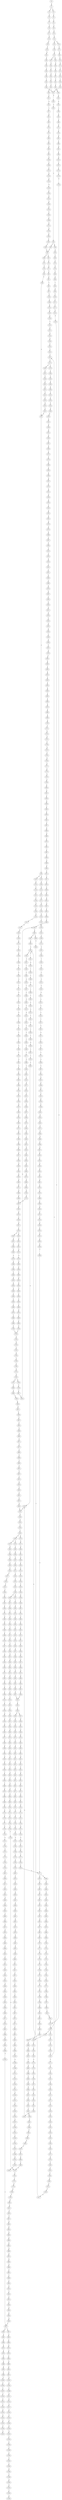 strict digraph  {
	S0 -> S1 [ label = G ];
	S1 -> S2 [ label = G ];
	S1 -> S3 [ label = C ];
	S2 -> S4 [ label = C ];
	S3 -> S5 [ label = C ];
	S4 -> S6 [ label = C ];
	S5 -> S7 [ label = C ];
	S6 -> S8 [ label = C ];
	S7 -> S9 [ label = T ];
	S8 -> S10 [ label = A ];
	S9 -> S11 [ label = A ];
	S10 -> S12 [ label = G ];
	S11 -> S13 [ label = G ];
	S12 -> S14 [ label = T ];
	S12 -> S15 [ label = G ];
	S13 -> S16 [ label = G ];
	S14 -> S17 [ label = T ];
	S15 -> S18 [ label = T ];
	S16 -> S19 [ label = T ];
	S17 -> S20 [ label = G ];
	S18 -> S21 [ label = G ];
	S19 -> S22 [ label = G ];
	S20 -> S23 [ label = T ];
	S21 -> S24 [ label = C ];
	S21 -> S25 [ label = G ];
	S22 -> S26 [ label = T ];
	S23 -> S27 [ label = G ];
	S24 -> S28 [ label = G ];
	S25 -> S29 [ label = G ];
	S26 -> S30 [ label = G ];
	S27 -> S31 [ label = C ];
	S28 -> S32 [ label = C ];
	S29 -> S33 [ label = C ];
	S30 -> S34 [ label = C ];
	S31 -> S35 [ label = G ];
	S32 -> S36 [ label = G ];
	S33 -> S37 [ label = T ];
	S34 -> S38 [ label = G ];
	S35 -> S39 [ label = T ];
	S36 -> S40 [ label = T ];
	S37 -> S41 [ label = T ];
	S38 -> S42 [ label = T ];
	S39 -> S43 [ label = C ];
	S40 -> S44 [ label = C ];
	S41 -> S45 [ label = C ];
	S42 -> S46 [ label = C ];
	S43 -> S47 [ label = G ];
	S44 -> S48 [ label = G ];
	S45 -> S49 [ label = G ];
	S46 -> S47 [ label = G ];
	S47 -> S50 [ label = A ];
	S48 -> S51 [ label = T ];
	S49 -> S52 [ label = A ];
	S50 -> S53 [ label = A ];
	S51 -> S54 [ label = G ];
	S52 -> S55 [ label = A ];
	S53 -> S56 [ label = C ];
	S54 -> S57 [ label = C ];
	S55 -> S58 [ label = C ];
	S56 -> S59 [ label = C ];
	S56 -> S60 [ label = A ];
	S57 -> S61 [ label = A ];
	S58 -> S62 [ label = A ];
	S59 -> S63 [ label = T ];
	S60 -> S64 [ label = C ];
	S61 -> S65 [ label = T ];
	S62 -> S66 [ label = C ];
	S63 -> S67 [ label = T ];
	S63 -> S68 [ label = G ];
	S64 -> S69 [ label = C ];
	S65 -> S70 [ label = C ];
	S66 -> S71 [ label = G ];
	S67 -> S72 [ label = C ];
	S68 -> S73 [ label = T ];
	S69 -> S74 [ label = C ];
	S70 -> S75 [ label = C ];
	S71 -> S76 [ label = C ];
	S72 -> S77 [ label = G ];
	S73 -> S78 [ label = C ];
	S74 -> S79 [ label = G ];
	S75 -> S80 [ label = G ];
	S76 -> S81 [ label = G ];
	S77 -> S82 [ label = T ];
	S78 -> S83 [ label = G ];
	S79 -> S84 [ label = T ];
	S80 -> S85 [ label = C ];
	S81 -> S86 [ label = C ];
	S82 -> S87 [ label = A ];
	S83 -> S88 [ label = C ];
	S84 -> S89 [ label = A ];
	S85 -> S90 [ label = A ];
	S86 -> S91 [ label = A ];
	S87 -> S92 [ label = C ];
	S88 -> S93 [ label = G ];
	S89 -> S94 [ label = C ];
	S90 -> S95 [ label = C ];
	S91 -> S96 [ label = C ];
	S92 -> S97 [ label = T ];
	S93 -> S98 [ label = C ];
	S94 -> S99 [ label = G ];
	S95 -> S100 [ label = G ];
	S96 -> S101 [ label = G ];
	S97 -> S102 [ label = T ];
	S98 -> S103 [ label = G ];
	S98 -> S104 [ label = A ];
	S99 -> S105 [ label = T ];
	S100 -> S106 [ label = T ];
	S101 -> S107 [ label = T ];
	S102 -> S108 [ label = C ];
	S103 -> S109 [ label = A ];
	S104 -> S110 [ label = A ];
	S105 -> S111 [ label = C ];
	S106 -> S112 [ label = C ];
	S107 -> S113 [ label = C ];
	S108 -> S114 [ label = A ];
	S109 -> S115 [ label = G ];
	S110 -> S116 [ label = C ];
	S111 -> S117 [ label = C ];
	S112 -> S118 [ label = G ];
	S113 -> S119 [ label = C ];
	S114 -> S120 [ label = A ];
	S115 -> S121 [ label = C ];
	S116 -> S122 [ label = C ];
	S117 -> S123 [ label = A ];
	S118 -> S124 [ label = A ];
	S119 -> S125 [ label = A ];
	S120 -> S126 [ label = G ];
	S121 -> S127 [ label = A ];
	S122 -> S128 [ label = C ];
	S123 -> S129 [ label = G ];
	S124 -> S130 [ label = G ];
	S125 -> S131 [ label = G ];
	S126 -> S132 [ label = C ];
	S127 -> S133 [ label = G ];
	S128 -> S134 [ label = G ];
	S129 -> S135 [ label = C ];
	S130 -> S136 [ label = C ];
	S131 -> S135 [ label = C ];
	S132 -> S137 [ label = G ];
	S133 -> S138 [ label = T ];
	S134 -> S139 [ label = T ];
	S135 -> S140 [ label = T ];
	S135 -> S141 [ label = G ];
	S136 -> S142 [ label = G ];
	S137 -> S143 [ label = A ];
	S138 -> S144 [ label = G ];
	S139 -> S145 [ label = A ];
	S140 -> S146 [ label = T ];
	S141 -> S147 [ label = A ];
	S142 -> S148 [ label = A ];
	S143 -> S149 [ label = G ];
	S144 -> S150 [ label = C ];
	S145 -> S151 [ label = C ];
	S146 -> S152 [ label = C ];
	S147 -> S153 [ label = G ];
	S148 -> S154 [ label = G ];
	S149 -> S155 [ label = T ];
	S150 -> S156 [ label = A ];
	S151 -> S157 [ label = A ];
	S152 -> S158 [ label = A ];
	S153 -> S159 [ label = T ];
	S154 -> S160 [ label = T ];
	S155 -> S161 [ label = C ];
	S156 -> S162 [ label = A ];
	S157 -> S163 [ label = G ];
	S158 -> S164 [ label = C ];
	S159 -> S165 [ label = C ];
	S160 -> S166 [ label = C ];
	S161 -> S167 [ label = C ];
	S162 -> S168 [ label = C ];
	S163 -> S169 [ label = C ];
	S164 -> S170 [ label = G ];
	S165 -> S167 [ label = C ];
	S165 -> S171 [ label = T ];
	S166 -> S172 [ label = G ];
	S167 -> S173 [ label = C ];
	S168 -> S174 [ label = A ];
	S169 -> S175 [ label = A ];
	S170 -> S176 [ label = C ];
	S171 -> S177 [ label = C ];
	S172 -> S178 [ label = A ];
	S173 -> S179 [ label = T ];
	S173 -> S180 [ label = G ];
	S174 -> S181 [ label = G ];
	S175 -> S182 [ label = G ];
	S176 -> S183 [ label = C ];
	S177 -> S184 [ label = G ];
	S178 -> S185 [ label = A ];
	S179 -> S186 [ label = C ];
	S180 -> S187 [ label = C ];
	S181 -> S188 [ label = C ];
	S182 -> S189 [ label = G ];
	S183 -> S190 [ label = C ];
	S184 -> S191 [ label = T ];
	S185 -> S192 [ label = C ];
	S186 -> S193 [ label = C ];
	S187 -> S194 [ label = C ];
	S188 -> S195 [ label = T ];
	S189 -> S196 [ label = T ];
	S190 -> S197 [ label = T ];
	S191 -> S198 [ label = C ];
	S192 -> S199 [ label = C ];
	S193 -> S200 [ label = G ];
	S194 -> S201 [ label = T ];
	S195 -> S202 [ label = A ];
	S196 -> S203 [ label = G ];
	S197 -> S204 [ label = T ];
	S198 -> S205 [ label = T ];
	S199 -> S63 [ label = T ];
	S200 -> S206 [ label = G ];
	S201 -> S207 [ label = G ];
	S202 -> S208 [ label = C ];
	S203 -> S209 [ label = C ];
	S204 -> S210 [ label = C ];
	S205 -> S211 [ label = G ];
	S206 -> S212 [ label = T ];
	S207 -> S213 [ label = T ];
	S208 -> S214 [ label = G ];
	S209 -> S215 [ label = A ];
	S210 -> S216 [ label = A ];
	S211 -> S217 [ label = T ];
	S212 -> S218 [ label = C ];
	S213 -> S219 [ label = C ];
	S214 -> S220 [ label = A ];
	S215 -> S221 [ label = C ];
	S216 -> S222 [ label = T ];
	S217 -> S223 [ label = T ];
	S218 -> S224 [ label = T ];
	S219 -> S225 [ label = G ];
	S220 -> S226 [ label = G ];
	S221 -> S227 [ label = G ];
	S222 -> S228 [ label = C ];
	S223 -> S229 [ label = C ];
	S224 -> S230 [ label = G ];
	S225 -> S231 [ label = C ];
	S226 -> S232 [ label = A ];
	S227 -> S233 [ label = C ];
	S228 -> S234 [ label = C ];
	S229 -> S235 [ label = C ];
	S230 -> S236 [ label = G ];
	S231 -> S93 [ label = G ];
	S232 -> S237 [ label = A ];
	S233 -> S238 [ label = G ];
	S234 -> S239 [ label = A ];
	S235 -> S240 [ label = G ];
	S236 -> S241 [ label = A ];
	S237 -> S242 [ label = C ];
	S238 -> S243 [ label = G ];
	S239 -> S244 [ label = G ];
	S240 -> S245 [ label = T ];
	S241 -> S246 [ label = G ];
	S242 -> S247 [ label = T ];
	S243 -> S248 [ label = T ];
	S244 -> S249 [ label = A ];
	S245 -> S250 [ label = G ];
	S246 -> S251 [ label = G ];
	S247 -> S252 [ label = G ];
	S248 -> S253 [ label = G ];
	S249 -> S254 [ label = A ];
	S250 -> S255 [ label = G ];
	S251 -> S256 [ label = G ];
	S252 -> S257 [ label = G ];
	S253 -> S258 [ label = C ];
	S254 -> S259 [ label = C ];
	S255 -> S260 [ label = C ];
	S256 -> S261 [ label = T ];
	S257 -> S262 [ label = C ];
	S258 -> S263 [ label = C ];
	S259 -> S264 [ label = C ];
	S260 -> S265 [ label = C ];
	S261 -> S266 [ label = G ];
	S262 -> S267 [ label = G ];
	S263 -> S268 [ label = G ];
	S264 -> S269 [ label = A ];
	S264 -> S270 [ label = G ];
	S265 -> S271 [ label = C ];
	S266 -> S272 [ label = T ];
	S267 -> S273 [ label = C ];
	S268 -> S274 [ label = C ];
	S269 -> S275 [ label = G ];
	S269 -> S276 [ label = C ];
	S270 -> S277 [ label = G ];
	S271 -> S278 [ label = G ];
	S272 -> S279 [ label = T ];
	S273 -> S280 [ label = A ];
	S274 -> S281 [ label = A ];
	S275 -> S282 [ label = A ];
	S276 -> S283 [ label = C ];
	S277 -> S284 [ label = A ];
	S278 -> S285 [ label = T ];
	S279 -> S286 [ label = C ];
	S280 -> S287 [ label = G ];
	S281 -> S288 [ label = A ];
	S282 -> S289 [ label = C ];
	S283 -> S290 [ label = A ];
	S284 -> S291 [ label = C ];
	S285 -> S292 [ label = C ];
	S286 -> S293 [ label = C ];
	S287 -> S294 [ label = C ];
	S288 -> S295 [ label = C ];
	S289 -> S296 [ label = T ];
	S290 -> S297 [ label = C ];
	S291 -> S298 [ label = G ];
	S292 -> S299 [ label = C ];
	S293 -> S300 [ label = A ];
	S294 -> S301 [ label = G ];
	S295 -> S302 [ label = C ];
	S296 -> S303 [ label = C ];
	S297 -> S304 [ label = C ];
	S298 -> S305 [ label = C ];
	S299 -> S306 [ label = A ];
	S300 -> S307 [ label = G ];
	S301 -> S308 [ label = G ];
	S302 -> S309 [ label = A ];
	S303 -> S310 [ label = C ];
	S304 -> S311 [ label = C ];
	S305 -> S312 [ label = C ];
	S306 -> S313 [ label = G ];
	S307 -> S314 [ label = C ];
	S308 -> S315 [ label = G ];
	S309 -> S316 [ label = G ];
	S310 -> S317 [ label = C ];
	S311 -> S318 [ label = C ];
	S312 -> S319 [ label = C ];
	S313 -> S320 [ label = T ];
	S314 -> S321 [ label = A ];
	S315 -> S322 [ label = T ];
	S316 -> S323 [ label = T ];
	S317 -> S324 [ label = A ];
	S318 -> S325 [ label = T ];
	S319 -> S326 [ label = A ];
	S320 -> S327 [ label = A ];
	S321 -> S328 [ label = G ];
	S322 -> S329 [ label = G ];
	S323 -> S330 [ label = C ];
	S324 -> S331 [ label = T ];
	S325 -> S332 [ label = T ];
	S326 -> S333 [ label = T ];
	S327 -> S334 [ label = G ];
	S328 -> S335 [ label = A ];
	S329 -> S336 [ label = C ];
	S330 -> S337 [ label = G ];
	S331 -> S338 [ label = C ];
	S332 -> S339 [ label = C ];
	S333 -> S340 [ label = C ];
	S334 -> S341 [ label = G ];
	S334 -> S342 [ label = C ];
	S335 -> S343 [ label = T ];
	S336 -> S344 [ label = C ];
	S337 -> S345 [ label = C ];
	S338 -> S346 [ label = T ];
	S339 -> S347 [ label = C ];
	S339 -> S348 [ label = G ];
	S340 -> S349 [ label = G ];
	S341 -> S350 [ label = G ];
	S342 -> S351 [ label = T ];
	S343 -> S352 [ label = A ];
	S344 -> S353 [ label = G ];
	S345 -> S354 [ label = G ];
	S346 -> S355 [ label = G ];
	S347 -> S356 [ label = T ];
	S348 -> S357 [ label = A ];
	S349 -> S358 [ label = T ];
	S350 -> S359 [ label = T ];
	S351 -> S360 [ label = C ];
	S352 -> S361 [ label = A ];
	S353 -> S362 [ label = C ];
	S354 -> S363 [ label = C ];
	S355 -> S364 [ label = C ];
	S356 -> S365 [ label = G ];
	S357 -> S366 [ label = T ];
	S358 -> S367 [ label = C ];
	S359 -> S368 [ label = C ];
	S360 -> S369 [ label = C ];
	S361 -> S370 [ label = A ];
	S362 -> S371 [ label = C ];
	S363 -> S372 [ label = A ];
	S364 -> S373 [ label = C ];
	S365 -> S374 [ label = T ];
	S366 -> S375 [ label = C ];
	S367 -> S376 [ label = C ];
	S368 -> S377 [ label = A ];
	S369 -> S378 [ label = A ];
	S370 -> S379 [ label = A ];
	S371 -> S380 [ label = G ];
	S372 -> S381 [ label = G ];
	S373 -> S382 [ label = A ];
	S374 -> S383 [ label = C ];
	S375 -> S384 [ label = G ];
	S376 -> S385 [ label = T ];
	S377 -> S386 [ label = C ];
	S378 -> S387 [ label = C ];
	S379 -> S388 [ label = A ];
	S380 -> S389 [ label = G ];
	S381 -> S390 [ label = C ];
	S382 -> S391 [ label = G ];
	S383 -> S392 [ label = C ];
	S384 -> S393 [ label = T ];
	S385 -> S394 [ label = C ];
	S386 -> S395 [ label = T ];
	S387 -> S396 [ label = C ];
	S388 -> S397 [ label = C ];
	S389 -> S398 [ label = T ];
	S390 -> S399 [ label = C ];
	S391 -> S400 [ label = T ];
	S392 -> S401 [ label = T ];
	S393 -> S402 [ label = T ];
	S394 -> S403 [ label = T ];
	S395 -> S404 [ label = C ];
	S396 -> S405 [ label = G ];
	S397 -> S406 [ label = T ];
	S398 -> S407 [ label = G ];
	S399 -> S408 [ label = G ];
	S400 -> S409 [ label = C ];
	S401 -> S410 [ label = T ];
	S402 -> S411 [ label = T ];
	S403 -> S412 [ label = T ];
	S404 -> S413 [ label = G ];
	S405 -> S414 [ label = G ];
	S406 -> S415 [ label = T ];
	S407 -> S416 [ label = G ];
	S408 -> S417 [ label = G ];
	S409 -> S418 [ label = G ];
	S410 -> S419 [ label = G ];
	S411 -> S420 [ label = G ];
	S412 -> S421 [ label = C ];
	S413 -> S422 [ label = C ];
	S414 -> S423 [ label = A ];
	S415 -> S424 [ label = T ];
	S416 -> S425 [ label = T ];
	S417 -> S426 [ label = T ];
	S418 -> S427 [ label = T ];
	S419 -> S428 [ label = T ];
	S420 -> S429 [ label = T ];
	S421 -> S430 [ label = T ];
	S422 -> S431 [ label = T ];
	S423 -> S432 [ label = C ];
	S424 -> S433 [ label = G ];
	S425 -> S434 [ label = G ];
	S426 -> S435 [ label = G ];
	S427 -> S436 [ label = A ];
	S428 -> S437 [ label = A ];
	S429 -> S438 [ label = A ];
	S430 -> S439 [ label = C ];
	S431 -> S440 [ label = T ];
	S432 -> S441 [ label = G ];
	S433 -> S442 [ label = C ];
	S434 -> S443 [ label = G ];
	S435 -> S444 [ label = G ];
	S436 -> S445 [ label = A ];
	S437 -> S446 [ label = G ];
	S438 -> S447 [ label = G ];
	S439 -> S448 [ label = G ];
	S440 -> S449 [ label = C ];
	S441 -> S450 [ label = T ];
	S442 -> S451 [ label = C ];
	S443 -> S452 [ label = A ];
	S444 -> S453 [ label = A ];
	S445 -> S454 [ label = G ];
	S446 -> S455 [ label = G ];
	S447 -> S456 [ label = G ];
	S448 -> S457 [ label = G ];
	S449 -> S458 [ label = A ];
	S450 -> S459 [ label = C ];
	S451 -> S460 [ label = G ];
	S452 -> S461 [ label = A ];
	S453 -> S462 [ label = A ];
	S454 -> S463 [ label = A ];
	S455 -> S464 [ label = A ];
	S456 -> S465 [ label = A ];
	S457 -> S466 [ label = A ];
	S458 -> S467 [ label = T ];
	S459 -> S468 [ label = G ];
	S460 -> S469 [ label = T ];
	S461 -> S470 [ label = C ];
	S462 -> S471 [ label = G ];
	S463 -> S472 [ label = C ];
	S464 -> S473 [ label = G ];
	S465 -> S474 [ label = A ];
	S466 -> S475 [ label = G ];
	S467 -> S476 [ label = C ];
	S468 -> S477 [ label = T ];
	S469 -> S478 [ label = A ];
	S470 -> S479 [ label = C ];
	S471 -> S480 [ label = A ];
	S472 -> S481 [ label = G ];
	S473 -> S482 [ label = A ];
	S474 -> S483 [ label = A ];
	S475 -> S484 [ label = A ];
	S476 -> S485 [ label = C ];
	S477 -> S486 [ label = G ];
	S478 -> S487 [ label = G ];
	S479 -> S488 [ label = T ];
	S480 -> S489 [ label = A ];
	S481 -> S490 [ label = G ];
	S482 -> S491 [ label = G ];
	S483 -> S492 [ label = G ];
	S484 -> S493 [ label = G ];
	S485 -> S239 [ label = A ];
	S486 -> S494 [ label = A ];
	S487 -> S495 [ label = C ];
	S488 -> S496 [ label = C ];
	S489 -> S497 [ label = C ];
	S490 -> S498 [ label = C ];
	S491 -> S499 [ label = G ];
	S492 -> S500 [ label = G ];
	S493 -> S501 [ label = G ];
	S494 -> S502 [ label = C ];
	S495 -> S503 [ label = C ];
	S496 -> S504 [ label = G ];
	S497 -> S505 [ label = G ];
	S498 -> S506 [ label = T ];
	S499 -> S507 [ label = T ];
	S500 -> S508 [ label = T ];
	S501 -> S509 [ label = T ];
	S502 -> S510 [ label = C ];
	S503 -> S511 [ label = G ];
	S504 -> S512 [ label = G ];
	S505 -> S513 [ label = G ];
	S506 -> S514 [ label = C ];
	S507 -> S515 [ label = C ];
	S508 -> S516 [ label = C ];
	S509 -> S515 [ label = C ];
	S510 -> S517 [ label = G ];
	S511 -> S518 [ label = G ];
	S512 -> S519 [ label = C ];
	S513 -> S520 [ label = C ];
	S514 -> S521 [ label = T ];
	S515 -> S522 [ label = C ];
	S516 -> S523 [ label = C ];
	S517 -> S524 [ label = G ];
	S518 -> S525 [ label = T ];
	S519 -> S526 [ label = A ];
	S520 -> S527 [ label = A ];
	S521 -> S528 [ label = C ];
	S522 -> S529 [ label = C ];
	S523 -> S530 [ label = C ];
	S524 -> S531 [ label = T ];
	S525 -> S532 [ label = G ];
	S526 -> S533 [ label = C ];
	S527 -> S534 [ label = C ];
	S528 -> S535 [ label = G ];
	S529 -> S536 [ label = A ];
	S529 -> S537 [ label = G ];
	S530 -> S538 [ label = G ];
	S531 -> S539 [ label = C ];
	S532 -> S540 [ label = A ];
	S533 -> S541 [ label = G ];
	S534 -> S542 [ label = C ];
	S534 -> S543 [ label = T ];
	S535 -> S544 [ label = A ];
	S536 -> S545 [ label = G ];
	S537 -> S546 [ label = G ];
	S538 -> S547 [ label = A ];
	S539 -> S548 [ label = G ];
	S540 -> S549 [ label = C ];
	S541 -> S550 [ label = C ];
	S542 -> S551 [ label = G ];
	S543 -> S552 [ label = G ];
	S544 -> S553 [ label = A ];
	S545 -> S554 [ label = A ];
	S546 -> S555 [ label = A ];
	S547 -> S556 [ label = A ];
	S548 -> S557 [ label = C ];
	S549 -> S558 [ label = G ];
	S550 -> S559 [ label = G ];
	S551 -> S560 [ label = G ];
	S552 -> S561 [ label = G ];
	S553 -> S562 [ label = G ];
	S554 -> S563 [ label = G ];
	S555 -> S564 [ label = G ];
	S556 -> S565 [ label = G ];
	S557 -> S566 [ label = G ];
	S558 -> S567 [ label = T ];
	S559 -> S568 [ label = C ];
	S560 -> S569 [ label = G ];
	S561 -> S570 [ label = G ];
	S562 -> S571 [ label = T ];
	S563 -> S572 [ label = C ];
	S564 -> S573 [ label = G ];
	S565 -> S574 [ label = T ];
	S566 -> S575 [ label = T ];
	S567 -> S576 [ label = G ];
	S568 -> S577 [ label = G ];
	S569 -> S578 [ label = A ];
	S570 -> S579 [ label = A ];
	S571 -> S580 [ label = C ];
	S572 -> S581 [ label = C ];
	S573 -> S582 [ label = C ];
	S574 -> S583 [ label = C ];
	S575 -> S584 [ label = A ];
	S576 -> S585 [ label = G ];
	S577 -> S586 [ label = C ];
	S577 -> S587 [ label = G ];
	S578 -> S588 [ label = A ];
	S579 -> S589 [ label = A ];
	S580 -> S590 [ label = G ];
	S581 -> S591 [ label = A ];
	S582 -> S592 [ label = G ];
	S583 -> S593 [ label = G ];
	S584 -> S594 [ label = G ];
	S585 -> S595 [ label = G ];
	S586 -> S596 [ label = G ];
	S587 -> S597 [ label = C ];
	S588 -> S598 [ label = T ];
	S589 -> S599 [ label = C ];
	S590 -> S600 [ label = C ];
	S591 -> S601 [ label = C ];
	S592 -> S602 [ label = T ];
	S593 -> S603 [ label = A ];
	S594 -> S604 [ label = C ];
	S595 -> S605 [ label = T ];
	S596 -> S606 [ label = T ];
	S597 -> S607 [ label = T ];
	S598 -> S608 [ label = T ];
	S599 -> S609 [ label = T ];
	S600 -> S610 [ label = G ];
	S601 -> S611 [ label = G ];
	S602 -> S612 [ label = G ];
	S603 -> S613 [ label = G ];
	S604 -> S614 [ label = C ];
	S605 -> S615 [ label = A ];
	S606 -> S616 [ label = C ];
	S607 -> S617 [ label = G ];
	S608 -> S618 [ label = G ];
	S609 -> S619 [ label = G ];
	S610 -> S620 [ label = G ];
	S611 -> S621 [ label = G ];
	S612 -> S622 [ label = G ];
	S613 -> S623 [ label = G ];
	S614 -> S624 [ label = G ];
	S615 -> S625 [ label = C ];
	S616 -> S626 [ label = G ];
	S617 -> S627 [ label = G ];
	S618 -> S628 [ label = A ];
	S619 -> S629 [ label = G ];
	S620 -> S630 [ label = C ];
	S621 -> S631 [ label = T ];
	S622 -> S632 [ label = T ];
	S623 -> S633 [ label = T ];
	S624 -> S634 [ label = C ];
	S625 -> S635 [ label = T ];
	S626 -> S636 [ label = A ];
	S627 -> S637 [ label = A ];
	S628 -> S638 [ label = A ];
	S629 -> S639 [ label = A ];
	S630 -> S640 [ label = T ];
	S631 -> S641 [ label = T ];
	S632 -> S642 [ label = A ];
	S633 -> S643 [ label = A ];
	S634 -> S644 [ label = T ];
	S635 -> S645 [ label = A ];
	S636 -> S646 [ label = C ];
	S637 -> S647 [ label = A ];
	S638 -> S648 [ label = C ];
	S639 -> S649 [ label = C ];
	S640 -> S650 [ label = A ];
	S641 -> S651 [ label = A ];
	S642 -> S652 [ label = T ];
	S643 -> S653 [ label = T ];
	S644 -> S654 [ label = G ];
	S645 -> S655 [ label = T ];
	S646 -> S656 [ label = G ];
	S647 -> S657 [ label = T ];
	S648 -> S658 [ label = C ];
	S649 -> S659 [ label = C ];
	S650 -> S660 [ label = T ];
	S651 -> S661 [ label = C ];
	S652 -> S662 [ label = G ];
	S653 -> S663 [ label = A ];
	S654 -> S664 [ label = G ];
	S655 -> S665 [ label = T ];
	S656 -> S666 [ label = C ];
	S657 -> S667 [ label = G ];
	S658 -> S668 [ label = C ];
	S659 -> S669 [ label = C ];
	S660 -> S670 [ label = A ];
	S661 -> S671 [ label = T ];
	S662 -> S672 [ label = A ];
	S663 -> S673 [ label = A ];
	S664 -> S674 [ label = A ];
	S665 -> S675 [ label = G ];
	S666 -> S676 [ label = G ];
	S667 -> S677 [ label = G ];
	S668 -> S678 [ label = G ];
	S669 -> S679 [ label = G ];
	S670 -> S680 [ label = G ];
	S671 -> S681 [ label = G ];
	S672 -> S682 [ label = G ];
	S673 -> S683 [ label = G ];
	S674 -> S684 [ label = A ];
	S675 -> S685 [ label = G ];
	S676 -> S686 [ label = C ];
	S677 -> S687 [ label = G ];
	S678 -> S688 [ label = T ];
	S679 -> S689 [ label = T ];
	S680 -> S690 [ label = T ];
	S681 -> S691 [ label = C ];
	S682 -> S692 [ label = C ];
	S683 -> S693 [ label = T ];
	S684 -> S694 [ label = G ];
	S685 -> S695 [ label = A ];
	S686 -> S696 [ label = C ];
	S687 -> S697 [ label = G ];
	S688 -> S698 [ label = C ];
	S689 -> S699 [ label = C ];
	S690 -> S700 [ label = A ];
	S691 -> S701 [ label = A ];
	S692 -> S702 [ label = G ];
	S693 -> S703 [ label = C ];
	S694 -> S704 [ label = A ];
	S695 -> S705 [ label = A ];
	S696 -> S706 [ label = T ];
	S697 -> S707 [ label = T ];
	S698 -> S708 [ label = T ];
	S699 -> S709 [ label = T ];
	S700 -> S710 [ label = G ];
	S701 -> S711 [ label = G ];
	S702 -> S712 [ label = G ];
	S703 -> S713 [ label = G ];
	S704 -> S714 [ label = A ];
	S705 -> S715 [ label = C ];
	S706 -> S716 [ label = C ];
	S707 -> S717 [ label = C ];
	S708 -> S718 [ label = C ];
	S709 -> S718 [ label = C ];
	S710 -> S719 [ label = C ];
	S711 -> S720 [ label = A ];
	S712 -> S721 [ label = T ];
	S713 -> S722 [ label = T ];
	S714 -> S497 [ label = C ];
	S715 -> S723 [ label = G ];
	S716 -> S724 [ label = G ];
	S717 -> S725 [ label = C ];
	S718 -> S726 [ label = G ];
	S719 -> S727 [ label = C ];
	S720 -> S728 [ label = C ];
	S721 -> S729 [ label = C ];
	S722 -> S730 [ label = G ];
	S723 -> S731 [ label = G ];
	S724 -> S732 [ label = G ];
	S725 -> S733 [ label = G ];
	S726 -> S734 [ label = G ];
	S727 -> S735 [ label = G ];
	S728 -> S736 [ label = G ];
	S729 -> S737 [ label = G ];
	S730 -> S738 [ label = G ];
	S731 -> S739 [ label = T ];
	S732 -> S740 [ label = G ];
	S733 -> S741 [ label = C ];
	S734 -> S742 [ label = C ];
	S735 -> S743 [ label = A ];
	S736 -> S744 [ label = G ];
	S737 -> S745 [ label = C ];
	S738 -> S746 [ label = T ];
	S739 -> S747 [ label = A ];
	S740 -> S748 [ label = C ];
	S741 -> S749 [ label = C ];
	S742 -> S750 [ label = A ];
	S743 -> S751 [ label = A ];
	S744 -> S752 [ label = A ];
	S745 -> S753 [ label = A ];
	S746 -> S754 [ label = A ];
	S747 -> S755 [ label = C ];
	S748 -> S756 [ label = T ];
	S749 -> S757 [ label = G ];
	S750 -> S758 [ label = C ];
	S751 -> S759 [ label = A ];
	S752 -> S760 [ label = C ];
	S753 -> S761 [ label = C ];
	S754 -> S762 [ label = C ];
	S755 -> S763 [ label = G ];
	S756 -> S764 [ label = C ];
	S757 -> S765 [ label = G ];
	S758 -> S766 [ label = C ];
	S759 -> S767 [ label = C ];
	S760 -> S768 [ label = A ];
	S761 -> S769 [ label = G ];
	S762 -> S770 [ label = C ];
	S763 -> S771 [ label = A ];
	S764 -> S772 [ label = A ];
	S765 -> S773 [ label = A ];
	S766 -> S774 [ label = G ];
	S767 -> S775 [ label = C ];
	S768 -> S776 [ label = C ];
	S769 -> S777 [ label = C ];
	S770 -> S778 [ label = G ];
	S771 -> S779 [ label = A ];
	S772 -> S780 [ label = C ];
	S773 -> S781 [ label = A ];
	S774 -> S782 [ label = A ];
	S775 -> S783 [ label = C ];
	S776 -> S784 [ label = A ];
	S777 -> S785 [ label = G ];
	S778 -> S786 [ label = G ];
	S779 -> S787 [ label = G ];
	S780 -> S788 [ label = G ];
	S781 -> S789 [ label = C ];
	S782 -> S790 [ label = G ];
	S782 -> S791 [ label = A ];
	S783 -> S792 [ label = C ];
	S784 -> S793 [ label = C ];
	S785 -> S794 [ label = C ];
	S786 -> S795 [ label = T ];
	S787 -> S796 [ label = A ];
	S788 -> S797 [ label = T ];
	S789 -> S798 [ label = T ];
	S790 -> S799 [ label = T ];
	S791 -> S800 [ label = T ];
	S792 -> S801 [ label = G ];
	S793 -> S802 [ label = C ];
	S794 -> S577 [ label = G ];
	S795 -> S803 [ label = G ];
	S796 -> S804 [ label = A ];
	S797 -> S805 [ label = C ];
	S798 -> S806 [ label = G ];
	S799 -> S807 [ label = C ];
	S800 -> S808 [ label = G ];
	S801 -> S809 [ label = A ];
	S802 -> S810 [ label = T ];
	S803 -> S811 [ label = G ];
	S804 -> S812 [ label = G ];
	S805 -> S813 [ label = C ];
	S806 -> S814 [ label = C ];
	S807 -> S815 [ label = C ];
	S808 -> S816 [ label = T ];
	S809 -> S817 [ label = C ];
	S810 -> S818 [ label = C ];
	S811 -> S819 [ label = T ];
	S812 -> S820 [ label = T ];
	S813 -> S821 [ label = A ];
	S814 -> S822 [ label = A ];
	S815 -> S823 [ label = A ];
	S816 -> S824 [ label = A ];
	S817 -> S825 [ label = T ];
	S818 -> S826 [ label = T ];
	S819 -> S827 [ label = T ];
	S820 -> S828 [ label = G ];
	S821 -> S131 [ label = G ];
	S822 -> S829 [ label = A ];
	S823 -> S830 [ label = G ];
	S824 -> S831 [ label = G ];
	S825 -> S832 [ label = A ];
	S826 -> S833 [ label = A ];
	S827 -> S834 [ label = A ];
	S828 -> S835 [ label = T ];
	S829 -> S836 [ label = C ];
	S830 -> S837 [ label = T ];
	S830 -> S838 [ label = C ];
	S831 -> S839 [ label = T ];
	S832 -> S840 [ label = G ];
	S833 -> S841 [ label = G ];
	S834 -> S842 [ label = G ];
	S835 -> S843 [ label = C ];
	S836 -> S844 [ label = C ];
	S837 -> S845 [ label = A ];
	S838 -> S846 [ label = T ];
	S839 -> S847 [ label = T ];
	S840 -> S848 [ label = A ];
	S841 -> S849 [ label = A ];
	S842 -> S850 [ label = A ];
	S843 -> S851 [ label = C ];
	S844 -> S852 [ label = A ];
	S845 -> S334 [ label = G ];
	S846 -> S146 [ label = T ];
	S847 -> S853 [ label = T ];
	S848 -> S854 [ label = A ];
	S849 -> S855 [ label = A ];
	S850 -> S856 [ label = A ];
	S851 -> S857 [ label = T ];
	S852 -> S858 [ label = G ];
	S853 -> S859 [ label = C ];
	S854 -> S860 [ label = T ];
	S855 -> S861 [ label = C ];
	S856 -> S862 [ label = G ];
	S857 -> S863 [ label = G ];
	S858 -> S864 [ label = A ];
	S859 -> S865 [ label = A ];
	S860 -> S866 [ label = C ];
	S861 -> S867 [ label = G ];
	S862 -> S868 [ label = G ];
	S863 -> S869 [ label = G ];
	S864 -> S870 [ label = A ];
	S865 -> S871 [ label = C ];
	S866 -> S872 [ label = G ];
	S867 -> S873 [ label = A ];
	S868 -> S874 [ label = G ];
	S869 -> S875 [ label = C ];
	S870 -> S876 [ label = C ];
	S871 -> S877 [ label = T ];
	S872 -> S878 [ label = G ];
	S873 -> S879 [ label = G ];
	S874 -> S880 [ label = G ];
	S875 -> S881 [ label = C ];
	S876 -> S882 [ label = A ];
	S877 -> S883 [ label = C ];
	S878 -> S884 [ label = G ];
	S879 -> S885 [ label = G ];
	S880 -> S886 [ label = G ];
	S881 -> S887 [ label = T ];
	S882 -> S888 [ label = G ];
	S883 -> S889 [ label = C ];
	S884 -> S890 [ label = T ];
	S885 -> S891 [ label = T ];
	S886 -> S892 [ label = T ];
	S887 -> S893 [ label = G ];
	S888 -> S894 [ label = C ];
	S889 -> S895 [ label = T ];
	S890 -> S896 [ label = A ];
	S891 -> S897 [ label = G ];
	S892 -> S898 [ label = C ];
	S893 -> S899 [ label = G ];
	S894 -> S900 [ label = C ];
	S895 -> S901 [ label = T ];
	S896 -> S902 [ label = T ];
	S897 -> S903 [ label = T ];
	S898 -> S904 [ label = C ];
	S899 -> S905 [ label = G ];
	S900 -> S906 [ label = G ];
	S901 -> S907 [ label = T ];
	S902 -> S908 [ label = C ];
	S903 -> S909 [ label = C ];
	S904 -> S910 [ label = G ];
	S905 -> S911 [ label = T ];
	S906 -> S912 [ label = T ];
	S907 -> S913 [ label = C ];
	S908 -> S914 [ label = C ];
	S909 -> S915 [ label = C ];
	S910 -> S916 [ label = T ];
	S911 -> S917 [ label = C ];
	S912 -> S918 [ label = C ];
	S913 -> S919 [ label = A ];
	S914 -> S920 [ label = C ];
	S915 -> S921 [ label = C ];
	S916 -> S922 [ label = C ];
	S917 -> S923 [ label = C ];
	S918 -> S924 [ label = C ];
	S919 -> S925 [ label = T ];
	S920 -> S926 [ label = G ];
	S921 -> S927 [ label = T ];
	S922 -> S928 [ label = G ];
	S923 -> S929 [ label = C ];
	S924 -> S930 [ label = T ];
	S925 -> S931 [ label = C ];
	S926 -> S932 [ label = A ];
	S927 -> S933 [ label = G ];
	S928 -> S934 [ label = G ];
	S929 -> S935 [ label = G ];
	S930 -> S936 [ label = C ];
	S931 -> S937 [ label = C ];
	S932 -> S938 [ label = A ];
	S933 -> S939 [ label = T ];
	S934 -> S940 [ label = A ];
	S935 -> S941 [ label = A ];
	S936 -> S942 [ label = T ];
	S937 -> S943 [ label = A ];
	S938 -> S944 [ label = A ];
	S939 -> S945 [ label = C ];
	S940 -> S946 [ label = A ];
	S941 -> S947 [ label = G ];
	S942 -> S948 [ label = G ];
	S943 -> S244 [ label = G ];
	S944 -> S949 [ label = G ];
	S945 -> S950 [ label = C ];
	S946 -> S951 [ label = C ];
	S947 -> S952 [ label = T ];
	S948 -> S953 [ label = T ];
	S949 -> S954 [ label = T ];
	S950 -> S955 [ label = T ];
	S951 -> S956 [ label = A ];
	S951 -> S957 [ label = T ];
	S952 -> S958 [ label = C ];
	S953 -> S959 [ label = C ];
	S954 -> S960 [ label = G ];
	S955 -> S961 [ label = A ];
	S956 -> S962 [ label = G ];
	S957 -> S963 [ label = A ];
	S958 -> S964 [ label = C ];
	S959 -> S965 [ label = G ];
	S960 -> S966 [ label = T ];
	S961 -> S967 [ label = C ];
	S962 -> S968 [ label = G ];
	S963 -> S969 [ label = C ];
	S964 -> S823 [ label = A ];
	S965 -> S970 [ label = T ];
	S966 -> S971 [ label = C ];
	S967 -> S972 [ label = T ];
	S968 -> S973 [ label = A ];
	S969 -> S974 [ label = A ];
	S970 -> S975 [ label = G ];
	S971 -> S976 [ label = G ];
	S972 -> S977 [ label = A ];
	S973 -> S978 [ label = A ];
	S974 -> S979 [ label = A ];
	S975 -> S980 [ label = G ];
	S976 -> S981 [ label = T ];
	S977 -> S982 [ label = C ];
	S978 -> S983 [ label = T ];
	S979 -> S984 [ label = C ];
	S980 -> S985 [ label = T ];
	S981 -> S986 [ label = C ];
	S982 -> S987 [ label = C ];
	S983 -> S988 [ label = A ];
	S984 -> S989 [ label = G ];
	S985 -> S754 [ label = A ];
	S986 -> S990 [ label = G ];
	S987 -> S991 [ label = A ];
	S988 -> S992 [ label = G ];
	S989 -> S993 [ label = A ];
	S990 -> S994 [ label = G ];
	S991 -> S995 [ label = G ];
	S992 -> S996 [ label = T ];
	S993 -> S997 [ label = A ];
	S994 -> S998 [ label = A ];
	S995 -> S999 [ label = G ];
	S996 -> S1000 [ label = C ];
	S997 -> S1001 [ label = A ];
	S998 -> S1002 [ label = A ];
	S999 -> S1003 [ label = A ];
	S1000 -> S1004 [ label = T ];
	S1001 -> S1005 [ label = A ];
	S1002 -> S951 [ label = C ];
	S1003 -> S1006 [ label = G ];
	S1004 -> S1007 [ label = C ];
	S1005 -> S1008 [ label = C ];
	S1006 -> S1009 [ label = A ];
	S1007 -> S1010 [ label = T ];
	S1008 -> S1011 [ label = A ];
	S1009 -> S1012 [ label = G ];
	S1010 -> S1013 [ label = C ];
	S1011 -> S1014 [ label = G ];
	S1012 -> S1015 [ label = T ];
	S1013 -> S1016 [ label = T ];
	S1014 -> S1017 [ label = A ];
	S1015 -> S1018 [ label = C ];
	S1016 -> S1019 [ label = G ];
	S1017 -> S1020 [ label = A ];
	S1018 -> S1021 [ label = A ];
	S1019 -> S1022 [ label = A ];
	S1020 -> S1023 [ label = G ];
	S1021 -> S1024 [ label = G ];
	S1022 -> S1025 [ label = G ];
	S1023 -> S1026 [ label = G ];
	S1024 -> S1027 [ label = G ];
	S1025 -> S1028 [ label = T ];
	S1026 -> S1029 [ label = G ];
	S1027 -> S1030 [ label = A ];
	S1028 -> S1031 [ label = A ];
	S1029 -> S1032 [ label = G ];
	S1030 -> S1033 [ label = C ];
	S1032 -> S1034 [ label = T ];
	S1033 -> S1035 [ label = C ];
	S1034 -> S1036 [ label = C ];
	S1035 -> S1037 [ label = A ];
	S1036 -> S1038 [ label = T ];
	S1037 -> S1039 [ label = G ];
	S1038 -> S1040 [ label = C ];
	S1039 -> S1041 [ label = T ];
	S1040 -> S1042 [ label = T ];
	S1041 -> S1043 [ label = C ];
	S1042 -> S1044 [ label = C ];
	S1043 -> S1045 [ label = T ];
	S1044 -> S1046 [ label = G ];
	S1045 -> S1047 [ label = C ];
	S1046 -> S1048 [ label = T ];
	S1047 -> S1049 [ label = T ];
	S1048 -> S1050 [ label = G ];
	S1049 -> S1051 [ label = G ];
	S1050 -> S1052 [ label = G ];
	S1051 -> S1053 [ label = T ];
	S1052 -> S1054 [ label = T ];
	S1053 -> S1055 [ label = A ];
	S1054 -> S1056 [ label = A ];
}
